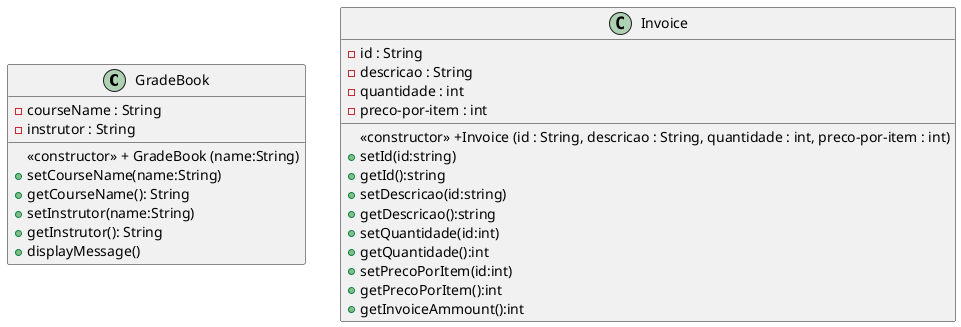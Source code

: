 @startuml
class GradeBook {
  <<constructor>> + GradeBook (name:String)
  - courseName : String
  - instrutor : String
  + setCourseName(name:String)
  + getCourseName(): String
  + setInstrutor(name:String)
  + getInstrutor(): String
  + displayMessage()
}

class Invoice{
  <<constructor>> +Invoice (id : String, descricao : String, quantidade : int, preco-por-item : int)
  - id : String
  - descricao : String
  - quantidade : int
  - preco-por-item : int
  + setId(id:string)
  + getId():string 
  + setDescricao(id:string)
  + getDescricao():string 
  + setQuantidade(id:int)
  + getQuantidade():int
  + setPrecoPorItem(id:int)
  + getPrecoPorItem():int
  + getInvoiceAmmount():int
}
@enduml